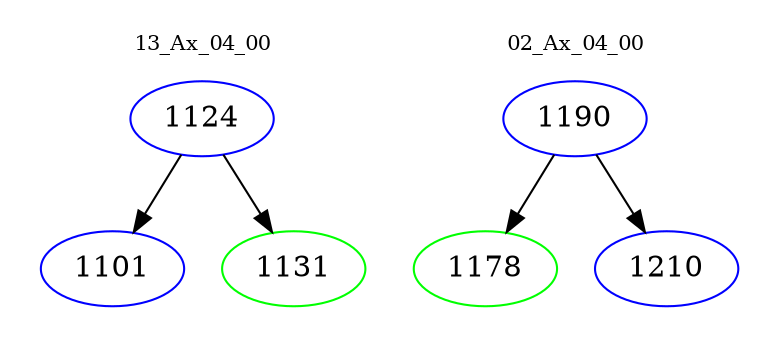 digraph{
subgraph cluster_0 {
color = white
label = "13_Ax_04_00";
fontsize=10;
T0_1124 [label="1124", color="blue"]
T0_1124 -> T0_1101 [color="black"]
T0_1101 [label="1101", color="blue"]
T0_1124 -> T0_1131 [color="black"]
T0_1131 [label="1131", color="green"]
}
subgraph cluster_1 {
color = white
label = "02_Ax_04_00";
fontsize=10;
T1_1190 [label="1190", color="blue"]
T1_1190 -> T1_1178 [color="black"]
T1_1178 [label="1178", color="green"]
T1_1190 -> T1_1210 [color="black"]
T1_1210 [label="1210", color="blue"]
}
}
